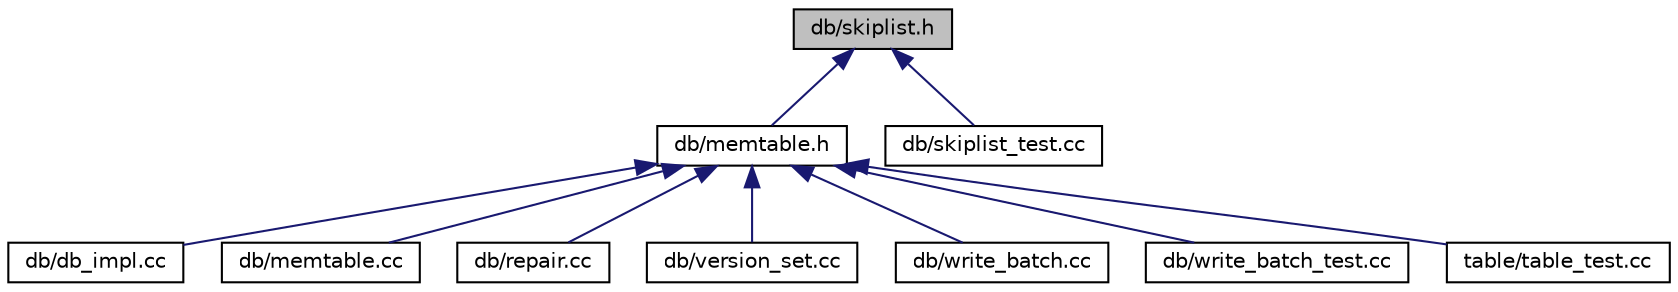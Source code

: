 digraph "db/skiplist.h"
{
  edge [fontname="Helvetica",fontsize="10",labelfontname="Helvetica",labelfontsize="10"];
  node [fontname="Helvetica",fontsize="10",shape=record];
  Node1 [label="db/skiplist.h",height=0.2,width=0.4,color="black", fillcolor="grey75", style="filled" fontcolor="black"];
  Node1 -> Node2 [dir="back",color="midnightblue",fontsize="10",style="solid",fontname="Helvetica"];
  Node2 [label="db/memtable.h",height=0.2,width=0.4,color="black", fillcolor="white", style="filled",URL="$memtable_8h.html"];
  Node2 -> Node3 [dir="back",color="midnightblue",fontsize="10",style="solid",fontname="Helvetica"];
  Node3 [label="db/db_impl.cc",height=0.2,width=0.4,color="black", fillcolor="white", style="filled",URL="$db__impl_8cc.html"];
  Node2 -> Node4 [dir="back",color="midnightblue",fontsize="10",style="solid",fontname="Helvetica"];
  Node4 [label="db/memtable.cc",height=0.2,width=0.4,color="black", fillcolor="white", style="filled",URL="$memtable_8cc.html"];
  Node2 -> Node5 [dir="back",color="midnightblue",fontsize="10",style="solid",fontname="Helvetica"];
  Node5 [label="db/repair.cc",height=0.2,width=0.4,color="black", fillcolor="white", style="filled",URL="$repair_8cc.html"];
  Node2 -> Node6 [dir="back",color="midnightblue",fontsize="10",style="solid",fontname="Helvetica"];
  Node6 [label="db/version_set.cc",height=0.2,width=0.4,color="black", fillcolor="white", style="filled",URL="$version__set_8cc.html"];
  Node2 -> Node7 [dir="back",color="midnightblue",fontsize="10",style="solid",fontname="Helvetica"];
  Node7 [label="db/write_batch.cc",height=0.2,width=0.4,color="black", fillcolor="white", style="filled",URL="$write__batch_8cc.html"];
  Node2 -> Node8 [dir="back",color="midnightblue",fontsize="10",style="solid",fontname="Helvetica"];
  Node8 [label="db/write_batch_test.cc",height=0.2,width=0.4,color="black", fillcolor="white", style="filled",URL="$write__batch__test_8cc.html"];
  Node2 -> Node9 [dir="back",color="midnightblue",fontsize="10",style="solid",fontname="Helvetica"];
  Node9 [label="table/table_test.cc",height=0.2,width=0.4,color="black", fillcolor="white", style="filled",URL="$table__test_8cc.html"];
  Node1 -> Node10 [dir="back",color="midnightblue",fontsize="10",style="solid",fontname="Helvetica"];
  Node10 [label="db/skiplist_test.cc",height=0.2,width=0.4,color="black", fillcolor="white", style="filled",URL="$skiplist__test_8cc.html"];
}
